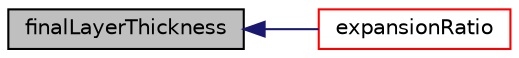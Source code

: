 digraph "finalLayerThickness"
{
  bgcolor="transparent";
  edge [fontname="Helvetica",fontsize="10",labelfontname="Helvetica",labelfontsize="10"];
  node [fontname="Helvetica",fontsize="10",shape=record];
  rankdir="LR";
  Node1 [label="finalLayerThickness",height=0.2,width=0.4,color="black", fillcolor="grey75", style="filled", fontcolor="black"];
  Node1 -> Node2 [dir="back",color="midnightblue",fontsize="10",style="solid",fontname="Helvetica"];
  Node2 [label="expansionRatio",height=0.2,width=0.4,color="red",URL="$a01303.html#aafc1c35e67fd6de1eaba55bff807f1a1"];
}
